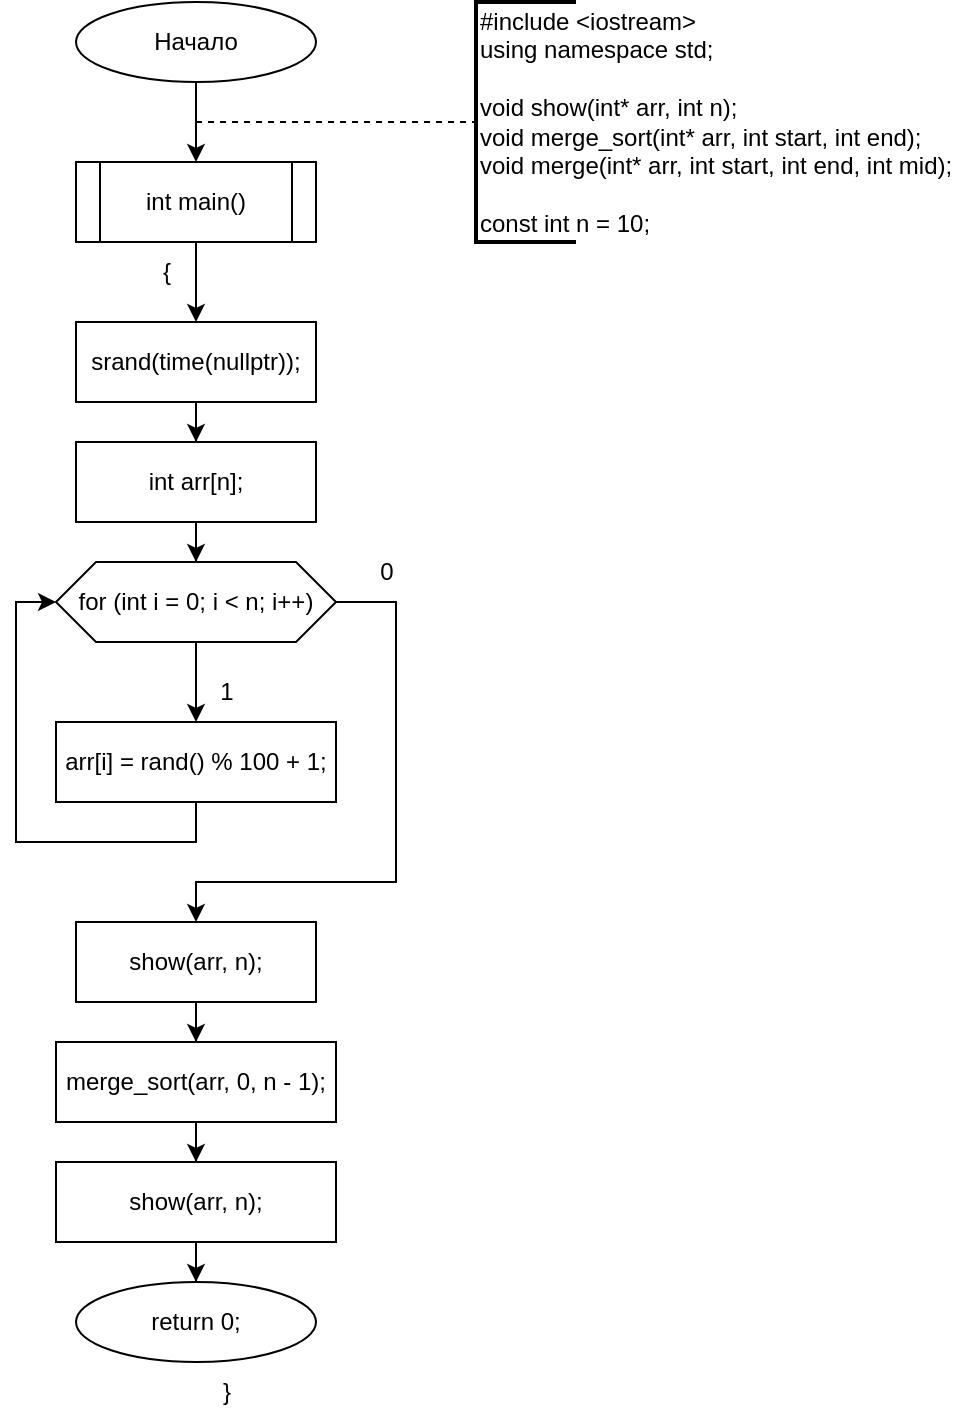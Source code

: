 <mxfile version="25.0.2" pages="4">
  <diagram name="main" id="k9XnCRZqyMejL9A2p0II">
    <mxGraphModel dx="1290" dy="717" grid="1" gridSize="10" guides="1" tooltips="1" connect="1" arrows="1" fold="1" page="1" pageScale="1" pageWidth="827" pageHeight="1169" math="0" shadow="0">
      <root>
        <mxCell id="0" />
        <mxCell id="1" parent="0" />
        <mxCell id="04NM6lnkHxrhFWZUbT2F-1" value="" style="edgeStyle=orthogonalEdgeStyle;rounded=0;orthogonalLoop=1;jettySize=auto;html=1;" edge="1" parent="1" source="04NM6lnkHxrhFWZUbT2F-2" target="04NM6lnkHxrhFWZUbT2F-4">
          <mxGeometry relative="1" as="geometry" />
        </mxCell>
        <mxCell id="04NM6lnkHxrhFWZUbT2F-2" value="Начало" style="ellipse;whiteSpace=wrap;html=1;" vertex="1" parent="1">
          <mxGeometry x="340" y="40" width="120" height="40" as="geometry" />
        </mxCell>
        <mxCell id="04NM6lnkHxrhFWZUbT2F-3" value="" style="edgeStyle=orthogonalEdgeStyle;rounded=0;orthogonalLoop=1;jettySize=auto;html=1;" edge="1" parent="1" source="04NM6lnkHxrhFWZUbT2F-4" target="04NM6lnkHxrhFWZUbT2F-8">
          <mxGeometry relative="1" as="geometry" />
        </mxCell>
        <mxCell id="04NM6lnkHxrhFWZUbT2F-4" value="int main()" style="shape=process;whiteSpace=wrap;html=1;backgroundOutline=1;" vertex="1" parent="1">
          <mxGeometry x="340" y="120" width="120" height="40" as="geometry" />
        </mxCell>
        <mxCell id="04NM6lnkHxrhFWZUbT2F-5" value="" style="endArrow=none;dashed=1;html=1;rounded=0;" edge="1" parent="1" target="04NM6lnkHxrhFWZUbT2F-6">
          <mxGeometry width="50" height="50" relative="1" as="geometry">
            <mxPoint x="400" y="100" as="sourcePoint" />
            <mxPoint x="560" y="100" as="targetPoint" />
          </mxGeometry>
        </mxCell>
        <mxCell id="04NM6lnkHxrhFWZUbT2F-6" value="&lt;div&gt;#include &amp;lt;iostream&amp;gt;&lt;/div&gt;&lt;div&gt;using namespace std;&lt;/div&gt;&lt;div&gt;&lt;br&gt;&lt;/div&gt;&lt;div&gt;void show(int* arr, int n);&lt;/div&gt;&lt;div&gt;void merge_sort(int* arr, int start, int end);&lt;/div&gt;&lt;div&gt;void merge(int* arr, int start, int end, int mid);&lt;/div&gt;&lt;div&gt;&lt;br&gt;&lt;/div&gt;&lt;div&gt;const int n = 10;&lt;/div&gt;" style="strokeWidth=2;html=1;shape=mxgraph.flowchart.annotation_1;align=left;pointerEvents=1;" vertex="1" parent="1">
          <mxGeometry x="540" y="40" width="50" height="120" as="geometry" />
        </mxCell>
        <mxCell id="04NM6lnkHxrhFWZUbT2F-7" value="" style="edgeStyle=orthogonalEdgeStyle;rounded=0;orthogonalLoop=1;jettySize=auto;html=1;" edge="1" parent="1" source="04NM6lnkHxrhFWZUbT2F-8" target="04NM6lnkHxrhFWZUbT2F-11">
          <mxGeometry relative="1" as="geometry" />
        </mxCell>
        <mxCell id="04NM6lnkHxrhFWZUbT2F-8" value="srand(time(nullptr));" style="whiteSpace=wrap;html=1;" vertex="1" parent="1">
          <mxGeometry x="340" y="200" width="120" height="40" as="geometry" />
        </mxCell>
        <mxCell id="04NM6lnkHxrhFWZUbT2F-9" value="{" style="text;html=1;align=center;verticalAlign=middle;resizable=0;points=[];autosize=1;strokeColor=none;fillColor=none;" vertex="1" parent="1">
          <mxGeometry x="370" y="160" width="30" height="30" as="geometry" />
        </mxCell>
        <mxCell id="04NM6lnkHxrhFWZUbT2F-10" value="" style="edgeStyle=orthogonalEdgeStyle;rounded=0;orthogonalLoop=1;jettySize=auto;html=1;" edge="1" parent="1" source="04NM6lnkHxrhFWZUbT2F-11" target="04NM6lnkHxrhFWZUbT2F-14">
          <mxGeometry relative="1" as="geometry" />
        </mxCell>
        <mxCell id="04NM6lnkHxrhFWZUbT2F-11" value="int arr[n];" style="whiteSpace=wrap;html=1;" vertex="1" parent="1">
          <mxGeometry x="340" y="260" width="120" height="40" as="geometry" />
        </mxCell>
        <mxCell id="04NM6lnkHxrhFWZUbT2F-12" value="" style="edgeStyle=orthogonalEdgeStyle;rounded=0;orthogonalLoop=1;jettySize=auto;html=1;" edge="1" parent="1" source="04NM6lnkHxrhFWZUbT2F-14" target="04NM6lnkHxrhFWZUbT2F-16">
          <mxGeometry relative="1" as="geometry" />
        </mxCell>
        <mxCell id="04NM6lnkHxrhFWZUbT2F-13" style="edgeStyle=orthogonalEdgeStyle;rounded=0;orthogonalLoop=1;jettySize=auto;html=1;entryX=0.5;entryY=0;entryDx=0;entryDy=0;" edge="1" parent="1" source="04NM6lnkHxrhFWZUbT2F-14" target="04NM6lnkHxrhFWZUbT2F-20">
          <mxGeometry relative="1" as="geometry">
            <mxPoint x="400" y="500" as="targetPoint" />
            <Array as="points">
              <mxPoint x="500" y="340" />
              <mxPoint x="500" y="480" />
              <mxPoint x="400" y="480" />
            </Array>
          </mxGeometry>
        </mxCell>
        <mxCell id="04NM6lnkHxrhFWZUbT2F-14" value="for (int i = 0; i &amp;lt; n; i++)" style="shape=hexagon;perimeter=hexagonPerimeter2;whiteSpace=wrap;html=1;fixedSize=1;" vertex="1" parent="1">
          <mxGeometry x="330" y="320" width="140" height="40" as="geometry" />
        </mxCell>
        <mxCell id="04NM6lnkHxrhFWZUbT2F-15" style="edgeStyle=orthogonalEdgeStyle;rounded=0;orthogonalLoop=1;jettySize=auto;html=1;entryX=0;entryY=0.5;entryDx=0;entryDy=0;" edge="1" parent="1" source="04NM6lnkHxrhFWZUbT2F-16" target="04NM6lnkHxrhFWZUbT2F-14">
          <mxGeometry relative="1" as="geometry">
            <Array as="points">
              <mxPoint x="400" y="460" />
              <mxPoint x="310" y="460" />
              <mxPoint x="310" y="340" />
            </Array>
          </mxGeometry>
        </mxCell>
        <mxCell id="04NM6lnkHxrhFWZUbT2F-16" value="arr[i] = rand() % 100 + 1;" style="whiteSpace=wrap;html=1;" vertex="1" parent="1">
          <mxGeometry x="330" y="400" width="140" height="40" as="geometry" />
        </mxCell>
        <mxCell id="04NM6lnkHxrhFWZUbT2F-17" value="1" style="text;html=1;align=center;verticalAlign=middle;resizable=0;points=[];autosize=1;strokeColor=none;fillColor=none;" vertex="1" parent="1">
          <mxGeometry x="400" y="370" width="30" height="30" as="geometry" />
        </mxCell>
        <mxCell id="04NM6lnkHxrhFWZUbT2F-18" value="0" style="text;html=1;align=center;verticalAlign=middle;resizable=0;points=[];autosize=1;strokeColor=none;fillColor=none;" vertex="1" parent="1">
          <mxGeometry x="480" y="310" width="30" height="30" as="geometry" />
        </mxCell>
        <mxCell id="04NM6lnkHxrhFWZUbT2F-19" value="" style="edgeStyle=orthogonalEdgeStyle;rounded=0;orthogonalLoop=1;jettySize=auto;html=1;" edge="1" parent="1" source="04NM6lnkHxrhFWZUbT2F-20" target="04NM6lnkHxrhFWZUbT2F-22">
          <mxGeometry relative="1" as="geometry" />
        </mxCell>
        <mxCell id="04NM6lnkHxrhFWZUbT2F-20" value="show(arr, n);" style="rounded=0;whiteSpace=wrap;html=1;" vertex="1" parent="1">
          <mxGeometry x="340" y="500" width="120" height="40" as="geometry" />
        </mxCell>
        <mxCell id="04NM6lnkHxrhFWZUbT2F-21" value="" style="edgeStyle=orthogonalEdgeStyle;rounded=0;orthogonalLoop=1;jettySize=auto;html=1;" edge="1" parent="1" source="04NM6lnkHxrhFWZUbT2F-22" target="04NM6lnkHxrhFWZUbT2F-24">
          <mxGeometry relative="1" as="geometry" />
        </mxCell>
        <mxCell id="04NM6lnkHxrhFWZUbT2F-22" value="merge_sort(arr, 0, n - 1);" style="rounded=0;whiteSpace=wrap;html=1;" vertex="1" parent="1">
          <mxGeometry x="330" y="560" width="140" height="40" as="geometry" />
        </mxCell>
        <mxCell id="04NM6lnkHxrhFWZUbT2F-23" style="edgeStyle=orthogonalEdgeStyle;rounded=0;orthogonalLoop=1;jettySize=auto;html=1;entryX=0.5;entryY=0;entryDx=0;entryDy=0;" edge="1" parent="1" source="04NM6lnkHxrhFWZUbT2F-24" target="04NM6lnkHxrhFWZUbT2F-25">
          <mxGeometry relative="1" as="geometry">
            <mxPoint x="400" y="680" as="targetPoint" />
          </mxGeometry>
        </mxCell>
        <mxCell id="04NM6lnkHxrhFWZUbT2F-24" value="show(arr, n);" style="rounded=0;whiteSpace=wrap;html=1;" vertex="1" parent="1">
          <mxGeometry x="330" y="620" width="140" height="40" as="geometry" />
        </mxCell>
        <mxCell id="04NM6lnkHxrhFWZUbT2F-25" value="return 0;" style="ellipse;whiteSpace=wrap;html=1;" vertex="1" parent="1">
          <mxGeometry x="340" y="680" width="120" height="40" as="geometry" />
        </mxCell>
        <mxCell id="04NM6lnkHxrhFWZUbT2F-26" value="}" style="text;html=1;align=center;verticalAlign=middle;resizable=0;points=[];autosize=1;strokeColor=none;fillColor=none;" vertex="1" parent="1">
          <mxGeometry x="400" y="720" width="30" height="30" as="geometry" />
        </mxCell>
      </root>
    </mxGraphModel>
  </diagram>
  <diagram id="jWQMVL7LV0wtnsZw7JHM" name="show">
    <mxGraphModel dx="1290" dy="717" grid="1" gridSize="10" guides="1" tooltips="1" connect="1" arrows="1" fold="1" page="1" pageScale="1" pageWidth="827" pageHeight="1169" math="0" shadow="0">
      <root>
        <mxCell id="0" />
        <mxCell id="1" parent="0" />
        <mxCell id="QiQzo3EebIzRi4TxgKpJ-1" value="" style="edgeStyle=orthogonalEdgeStyle;rounded=0;orthogonalLoop=1;jettySize=auto;html=1;" edge="1" parent="1" source="QiQzo3EebIzRi4TxgKpJ-2" target="QiQzo3EebIzRi4TxgKpJ-4">
          <mxGeometry relative="1" as="geometry" />
        </mxCell>
        <mxCell id="QiQzo3EebIzRi4TxgKpJ-2" value="void show(int* arr, int n)" style="shape=process;whiteSpace=wrap;html=1;backgroundOutline=1;size=0.048;" vertex="1" parent="1">
          <mxGeometry x="320" y="40" width="160" height="40" as="geometry" />
        </mxCell>
        <mxCell id="QiQzo3EebIzRi4TxgKpJ-3" value="" style="edgeStyle=orthogonalEdgeStyle;rounded=0;orthogonalLoop=1;jettySize=auto;html=1;" edge="1" parent="1" source="QiQzo3EebIzRi4TxgKpJ-4" target="QiQzo3EebIzRi4TxgKpJ-8">
          <mxGeometry relative="1" as="geometry" />
        </mxCell>
        <mxCell id="QiQzo3EebIzRi4TxgKpJ-4" value="cout &amp;lt;&amp;lt; &#39;{&#39;;" style="shape=parallelogram;perimeter=parallelogramPerimeter;whiteSpace=wrap;html=1;fixedSize=1;" vertex="1" parent="1">
          <mxGeometry x="340" y="120" width="120" height="40" as="geometry" />
        </mxCell>
        <mxCell id="QiQzo3EebIzRi4TxgKpJ-5" value="{" style="text;html=1;align=center;verticalAlign=middle;resizable=0;points=[];autosize=1;strokeColor=none;fillColor=none;" vertex="1" parent="1">
          <mxGeometry x="370" y="80" width="30" height="30" as="geometry" />
        </mxCell>
        <mxCell id="QiQzo3EebIzRi4TxgKpJ-6" value="" style="edgeStyle=orthogonalEdgeStyle;rounded=0;orthogonalLoop=1;jettySize=auto;html=1;" edge="1" parent="1" source="QiQzo3EebIzRi4TxgKpJ-8" target="QiQzo3EebIzRi4TxgKpJ-10">
          <mxGeometry relative="1" as="geometry" />
        </mxCell>
        <mxCell id="QiQzo3EebIzRi4TxgKpJ-7" value="" style="edgeStyle=orthogonalEdgeStyle;rounded=0;orthogonalLoop=1;jettySize=auto;html=1;" edge="1" parent="1" source="QiQzo3EebIzRi4TxgKpJ-8" target="QiQzo3EebIzRi4TxgKpJ-13">
          <mxGeometry relative="1" as="geometry" />
        </mxCell>
        <mxCell id="QiQzo3EebIzRi4TxgKpJ-8" value="for (int i = 0; i &amp;lt; n; i++)" style="shape=hexagon;perimeter=hexagonPerimeter2;whiteSpace=wrap;html=1;fixedSize=1;" vertex="1" parent="1">
          <mxGeometry x="325" y="180" width="150" height="40" as="geometry" />
        </mxCell>
        <mxCell id="QiQzo3EebIzRi4TxgKpJ-9" style="edgeStyle=orthogonalEdgeStyle;rounded=0;orthogonalLoop=1;jettySize=auto;html=1;entryX=0;entryY=0.5;entryDx=0;entryDy=0;" edge="1" parent="1" source="QiQzo3EebIzRi4TxgKpJ-10" target="QiQzo3EebIzRi4TxgKpJ-8">
          <mxGeometry relative="1" as="geometry">
            <Array as="points">
              <mxPoint x="400" y="320" />
              <mxPoint x="255" y="320" />
              <mxPoint x="255" y="200" />
            </Array>
          </mxGeometry>
        </mxCell>
        <mxCell id="QiQzo3EebIzRi4TxgKpJ-10" value="cout &amp;lt;&amp;lt; arr[i] &amp;lt;&amp;lt; ((i == n - 1) ? &quot;}\n&quot; : &quot;, &quot;);" style="shape=parallelogram;perimeter=parallelogramPerimeter;whiteSpace=wrap;html=1;fixedSize=1;" vertex="1" parent="1">
          <mxGeometry x="275" y="260" width="250" height="40" as="geometry" />
        </mxCell>
        <mxCell id="QiQzo3EebIzRi4TxgKpJ-11" value="1" style="text;html=1;align=center;verticalAlign=middle;resizable=0;points=[];autosize=1;strokeColor=none;fillColor=none;" vertex="1" parent="1">
          <mxGeometry x="399" y="230" width="30" height="30" as="geometry" />
        </mxCell>
        <mxCell id="QiQzo3EebIzRi4TxgKpJ-12" style="edgeStyle=orthogonalEdgeStyle;rounded=0;orthogonalLoop=1;jettySize=auto;html=1;entryX=0.5;entryY=0;entryDx=0;entryDy=0;" edge="1" parent="1" source="QiQzo3EebIzRi4TxgKpJ-13" target="QiQzo3EebIzRi4TxgKpJ-15">
          <mxGeometry relative="1" as="geometry" />
        </mxCell>
        <mxCell id="QiQzo3EebIzRi4TxgKpJ-13" value="cout &amp;lt;&amp;lt; endl;" style="shape=parallelogram;perimeter=parallelogramPerimeter;whiteSpace=wrap;html=1;fixedSize=1;" vertex="1" parent="1">
          <mxGeometry x="580" y="260" width="120" height="40" as="geometry" />
        </mxCell>
        <mxCell id="QiQzo3EebIzRi4TxgKpJ-14" value="0" style="text;html=1;align=center;verticalAlign=middle;resizable=0;points=[];autosize=1;strokeColor=none;fillColor=none;" vertex="1" parent="1">
          <mxGeometry x="610" y="168" width="30" height="30" as="geometry" />
        </mxCell>
        <mxCell id="QiQzo3EebIzRi4TxgKpJ-15" value="return;" style="ellipse;whiteSpace=wrap;html=1;" vertex="1" parent="1">
          <mxGeometry x="580" y="320" width="120" height="40" as="geometry" />
        </mxCell>
        <mxCell id="QiQzo3EebIzRi4TxgKpJ-16" value="}" style="text;html=1;align=center;verticalAlign=middle;resizable=0;points=[];autosize=1;strokeColor=none;fillColor=none;" vertex="1" parent="1">
          <mxGeometry x="640" y="360" width="30" height="30" as="geometry" />
        </mxCell>
      </root>
    </mxGraphModel>
  </diagram>
  <diagram id="SOQSSt9yNcXis4ABoz65" name="merge">
    <mxGraphModel dx="2150" dy="1195" grid="1" gridSize="10" guides="1" tooltips="1" connect="1" arrows="1" fold="1" page="1" pageScale="1" pageWidth="827" pageHeight="1169" math="0" shadow="0">
      <root>
        <mxCell id="0" />
        <mxCell id="1" parent="0" />
        <mxCell id="GhJUL1ukpJeqCDDRnwHy-4" value="" style="edgeStyle=orthogonalEdgeStyle;rounded=0;orthogonalLoop=1;jettySize=auto;html=1;" edge="1" parent="1" source="GhJUL1ukpJeqCDDRnwHy-2" target="GhJUL1ukpJeqCDDRnwHy-3">
          <mxGeometry relative="1" as="geometry" />
        </mxCell>
        <mxCell id="GhJUL1ukpJeqCDDRnwHy-2" value="void merge(int* arr, int start, int end, int mid)" style="shape=process;whiteSpace=wrap;html=1;backgroundOutline=1;size=0.04;" vertex="1" parent="1">
          <mxGeometry x="270" y="80" width="260" height="40" as="geometry" />
        </mxCell>
        <mxCell id="GhJUL1ukpJeqCDDRnwHy-7" value="" style="edgeStyle=orthogonalEdgeStyle;rounded=0;orthogonalLoop=1;jettySize=auto;html=1;" edge="1" parent="1" source="GhJUL1ukpJeqCDDRnwHy-3" target="GhJUL1ukpJeqCDDRnwHy-6">
          <mxGeometry relative="1" as="geometry" />
        </mxCell>
        <mxCell id="GhJUL1ukpJeqCDDRnwHy-3" value="int left = start;" style="whiteSpace=wrap;html=1;" vertex="1" parent="1">
          <mxGeometry x="340" y="160" width="120" height="40" as="geometry" />
        </mxCell>
        <mxCell id="GhJUL1ukpJeqCDDRnwHy-5" value="{" style="text;html=1;align=center;verticalAlign=middle;resizable=0;points=[];autosize=1;strokeColor=none;fillColor=none;" vertex="1" parent="1">
          <mxGeometry x="370" y="120" width="30" height="30" as="geometry" />
        </mxCell>
        <mxCell id="GhJUL1ukpJeqCDDRnwHy-9" value="" style="edgeStyle=orthogonalEdgeStyle;rounded=0;orthogonalLoop=1;jettySize=auto;html=1;" edge="1" parent="1" source="GhJUL1ukpJeqCDDRnwHy-6" target="GhJUL1ukpJeqCDDRnwHy-8">
          <mxGeometry relative="1" as="geometry" />
        </mxCell>
        <mxCell id="GhJUL1ukpJeqCDDRnwHy-6" value="int right = mid + 1;" style="whiteSpace=wrap;html=1;" vertex="1" parent="1">
          <mxGeometry x="340" y="220" width="120" height="40" as="geometry" />
        </mxCell>
        <mxCell id="GhJUL1ukpJeqCDDRnwHy-11" value="" style="edgeStyle=orthogonalEdgeStyle;rounded=0;orthogonalLoop=1;jettySize=auto;html=1;" edge="1" parent="1" source="GhJUL1ukpJeqCDDRnwHy-8" target="GhJUL1ukpJeqCDDRnwHy-10">
          <mxGeometry relative="1" as="geometry" />
        </mxCell>
        <mxCell id="GhJUL1ukpJeqCDDRnwHy-8" value="int len = end - start + 1;" style="whiteSpace=wrap;html=1;" vertex="1" parent="1">
          <mxGeometry x="335" y="280" width="130" height="40" as="geometry" />
        </mxCell>
        <mxCell id="GhJUL1ukpJeqCDDRnwHy-13" value="" style="edgeStyle=orthogonalEdgeStyle;rounded=0;orthogonalLoop=1;jettySize=auto;html=1;" edge="1" parent="1" source="GhJUL1ukpJeqCDDRnwHy-10" target="GhJUL1ukpJeqCDDRnwHy-12">
          <mxGeometry relative="1" as="geometry" />
        </mxCell>
        <mxCell id="GhJUL1ukpJeqCDDRnwHy-10" value="int* merge_arr = new int[len];" style="whiteSpace=wrap;html=1;" vertex="1" parent="1">
          <mxGeometry x="312.5" y="340" width="175" height="40" as="geometry" />
        </mxCell>
        <mxCell id="GhJUL1ukpJeqCDDRnwHy-15" value="" style="edgeStyle=orthogonalEdgeStyle;rounded=0;orthogonalLoop=1;jettySize=auto;html=1;" edge="1" parent="1" source="GhJUL1ukpJeqCDDRnwHy-12" target="GhJUL1ukpJeqCDDRnwHy-14">
          <mxGeometry relative="1" as="geometry" />
        </mxCell>
        <mxCell id="GhJUL1ukpJeqCDDRnwHy-26" style="edgeStyle=orthogonalEdgeStyle;rounded=0;orthogonalLoop=1;jettySize=auto;html=1;entryX=0.5;entryY=0;entryDx=0;entryDy=0;" edge="1" parent="1" source="GhJUL1ukpJeqCDDRnwHy-12" target="GhJUL1ukpJeqCDDRnwHy-28">
          <mxGeometry relative="1" as="geometry">
            <mxPoint x="400" y="680" as="targetPoint" />
            <Array as="points">
              <mxPoint x="720" y="420" />
              <mxPoint x="720" y="660" />
              <mxPoint x="400" y="660" />
              <mxPoint x="400" y="680" />
            </Array>
          </mxGeometry>
        </mxCell>
        <mxCell id="GhJUL1ukpJeqCDDRnwHy-12" value="for (int i = 0; i &amp;lt; len; i++)" style="shape=hexagon;perimeter=hexagonPerimeter2;whiteSpace=wrap;html=1;fixedSize=1;" vertex="1" parent="1">
          <mxGeometry x="325" y="400" width="150" height="40" as="geometry" />
        </mxCell>
        <mxCell id="GhJUL1ukpJeqCDDRnwHy-18" value="" style="edgeStyle=orthogonalEdgeStyle;rounded=0;orthogonalLoop=1;jettySize=auto;html=1;entryX=0.5;entryY=0;entryDx=0;entryDy=0;exitX=0;exitY=0.5;exitDx=0;exitDy=0;" edge="1" parent="1" source="GhJUL1ukpJeqCDDRnwHy-14" target="GhJUL1ukpJeqCDDRnwHy-17">
          <mxGeometry relative="1" as="geometry" />
        </mxCell>
        <mxCell id="GhJUL1ukpJeqCDDRnwHy-20" value="" style="edgeStyle=orthogonalEdgeStyle;rounded=0;orthogonalLoop=1;jettySize=auto;html=1;exitX=1;exitY=0.5;exitDx=0;exitDy=0;" edge="1" parent="1" source="GhJUL1ukpJeqCDDRnwHy-14" target="GhJUL1ukpJeqCDDRnwHy-19">
          <mxGeometry relative="1" as="geometry" />
        </mxCell>
        <mxCell id="GhJUL1ukpJeqCDDRnwHy-14" value="if (left &amp;lt;= mid &amp;amp;&amp;amp; (right &amp;gt; end || arr[left] &amp;lt; arr[right]))" style="rhombus;whiteSpace=wrap;html=1;" vertex="1" parent="1">
          <mxGeometry x="240" y="480" width="320" height="80" as="geometry" />
        </mxCell>
        <mxCell id="GhJUL1ukpJeqCDDRnwHy-16" value="1" style="text;html=1;align=center;verticalAlign=middle;resizable=0;points=[];autosize=1;strokeColor=none;fillColor=none;" vertex="1" parent="1">
          <mxGeometry x="400" y="450" width="30" height="30" as="geometry" />
        </mxCell>
        <mxCell id="GhJUL1ukpJeqCDDRnwHy-23" style="edgeStyle=orthogonalEdgeStyle;rounded=0;orthogonalLoop=1;jettySize=auto;html=1;exitX=0.5;exitY=1;exitDx=0;exitDy=0;" edge="1" parent="1" source="GhJUL1ukpJeqCDDRnwHy-17">
          <mxGeometry relative="1" as="geometry">
            <mxPoint x="400" y="620" as="targetPoint" />
            <Array as="points">
              <mxPoint x="181" y="620" />
            </Array>
          </mxGeometry>
        </mxCell>
        <mxCell id="GhJUL1ukpJeqCDDRnwHy-17" value="merge_arr[i] = arr[left++];" style="whiteSpace=wrap;html=1;" vertex="1" parent="1">
          <mxGeometry x="102.68" y="560" width="157.32" height="40" as="geometry" />
        </mxCell>
        <mxCell id="GhJUL1ukpJeqCDDRnwHy-24" style="edgeStyle=orthogonalEdgeStyle;rounded=0;orthogonalLoop=1;jettySize=auto;html=1;" edge="1" parent="1" source="GhJUL1ukpJeqCDDRnwHy-19">
          <mxGeometry relative="1" as="geometry">
            <mxPoint x="400" y="620" as="targetPoint" />
            <Array as="points">
              <mxPoint x="620" y="620" />
            </Array>
          </mxGeometry>
        </mxCell>
        <mxCell id="GhJUL1ukpJeqCDDRnwHy-19" value="merge_arr[i] = arr[right++];" style="whiteSpace=wrap;html=1;" vertex="1" parent="1">
          <mxGeometry x="540" y="555" width="160" height="45" as="geometry" />
        </mxCell>
        <mxCell id="GhJUL1ukpJeqCDDRnwHy-21" value="1" style="text;html=1;align=center;verticalAlign=middle;resizable=0;points=[];autosize=1;strokeColor=none;fillColor=none;" vertex="1" parent="1">
          <mxGeometry x="180" y="490" width="30" height="30" as="geometry" />
        </mxCell>
        <mxCell id="GhJUL1ukpJeqCDDRnwHy-22" value="0" style="text;html=1;align=center;verticalAlign=middle;resizable=0;points=[];autosize=1;strokeColor=none;fillColor=none;" vertex="1" parent="1">
          <mxGeometry x="595" y="490" width="30" height="30" as="geometry" />
        </mxCell>
        <mxCell id="GhJUL1ukpJeqCDDRnwHy-25" value="" style="endArrow=classic;html=1;rounded=0;entryX=0;entryY=0.5;entryDx=0;entryDy=0;" edge="1" parent="1" target="GhJUL1ukpJeqCDDRnwHy-12">
          <mxGeometry width="50" height="50" relative="1" as="geometry">
            <mxPoint x="400" y="620" as="sourcePoint" />
            <mxPoint x="230" y="410" as="targetPoint" />
            <Array as="points">
              <mxPoint x="400" y="640" />
              <mxPoint x="80" y="640" />
              <mxPoint x="80" y="420" />
            </Array>
          </mxGeometry>
        </mxCell>
        <mxCell id="GhJUL1ukpJeqCDDRnwHy-27" value="0" style="text;html=1;align=center;verticalAlign=middle;resizable=0;points=[];autosize=1;strokeColor=none;fillColor=none;" vertex="1" parent="1">
          <mxGeometry x="690" y="390" width="30" height="30" as="geometry" />
        </mxCell>
        <mxCell id="GhJUL1ukpJeqCDDRnwHy-30" value="" style="edgeStyle=orthogonalEdgeStyle;rounded=0;orthogonalLoop=1;jettySize=auto;html=1;" edge="1" parent="1" source="GhJUL1ukpJeqCDDRnwHy-28" target="GhJUL1ukpJeqCDDRnwHy-29">
          <mxGeometry relative="1" as="geometry" />
        </mxCell>
        <mxCell id="GhJUL1ukpJeqCDDRnwHy-28" value="int ind = start;" style="rounded=0;whiteSpace=wrap;html=1;" vertex="1" parent="1">
          <mxGeometry x="340" y="680" width="120" height="40" as="geometry" />
        </mxCell>
        <mxCell id="GhJUL1ukpJeqCDDRnwHy-32" value="" style="edgeStyle=orthogonalEdgeStyle;rounded=0;orthogonalLoop=1;jettySize=auto;html=1;" edge="1" parent="1" source="GhJUL1ukpJeqCDDRnwHy-29" target="GhJUL1ukpJeqCDDRnwHy-31">
          <mxGeometry relative="1" as="geometry" />
        </mxCell>
        <mxCell id="GhJUL1ukpJeqCDDRnwHy-35" style="edgeStyle=orthogonalEdgeStyle;rounded=0;orthogonalLoop=1;jettySize=auto;html=1;" edge="1" parent="1" source="GhJUL1ukpJeqCDDRnwHy-29" target="GhJUL1ukpJeqCDDRnwHy-37">
          <mxGeometry relative="1" as="geometry">
            <mxPoint x="400" y="920" as="targetPoint" />
            <Array as="points">
              <mxPoint x="510" y="760" />
              <mxPoint x="510" y="900" />
              <mxPoint x="400" y="900" />
            </Array>
          </mxGeometry>
        </mxCell>
        <mxCell id="GhJUL1ukpJeqCDDRnwHy-29" value="for (int i = 0; i &amp;lt; len; i++)" style="shape=hexagon;perimeter=hexagonPerimeter2;whiteSpace=wrap;html=1;fixedSize=1;rounded=0;" vertex="1" parent="1">
          <mxGeometry x="325" y="740" width="150" height="40" as="geometry" />
        </mxCell>
        <mxCell id="GhJUL1ukpJeqCDDRnwHy-34" style="edgeStyle=orthogonalEdgeStyle;rounded=0;orthogonalLoop=1;jettySize=auto;html=1;entryX=0;entryY=0.5;entryDx=0;entryDy=0;" edge="1" parent="1" source="GhJUL1ukpJeqCDDRnwHy-31" target="GhJUL1ukpJeqCDDRnwHy-29">
          <mxGeometry relative="1" as="geometry">
            <Array as="points">
              <mxPoint x="400" y="880" />
              <mxPoint x="305" y="880" />
              <mxPoint x="305" y="760" />
            </Array>
          </mxGeometry>
        </mxCell>
        <mxCell id="GhJUL1ukpJeqCDDRnwHy-31" value="arr[ind++] = merge_arr[i];" style="whiteSpace=wrap;html=1;rounded=0;" vertex="1" parent="1">
          <mxGeometry x="330" y="820" width="140" height="40" as="geometry" />
        </mxCell>
        <mxCell id="GhJUL1ukpJeqCDDRnwHy-33" value="1" style="text;html=1;align=center;verticalAlign=middle;resizable=0;points=[];autosize=1;strokeColor=none;fillColor=none;" vertex="1" parent="1">
          <mxGeometry x="400" y="790" width="30" height="30" as="geometry" />
        </mxCell>
        <mxCell id="GhJUL1ukpJeqCDDRnwHy-36" value="0" style="text;html=1;align=center;verticalAlign=middle;resizable=0;points=[];autosize=1;strokeColor=none;fillColor=none;" vertex="1" parent="1">
          <mxGeometry x="487.5" y="730" width="30" height="30" as="geometry" />
        </mxCell>
        <mxCell id="GhJUL1ukpJeqCDDRnwHy-39" style="edgeStyle=orthogonalEdgeStyle;rounded=0;orthogonalLoop=1;jettySize=auto;html=1;entryX=0.5;entryY=0;entryDx=0;entryDy=0;" edge="1" parent="1" source="GhJUL1ukpJeqCDDRnwHy-37" target="GhJUL1ukpJeqCDDRnwHy-38">
          <mxGeometry relative="1" as="geometry" />
        </mxCell>
        <mxCell id="GhJUL1ukpJeqCDDRnwHy-37" value="delete[] merge_arr;" style="rounded=0;whiteSpace=wrap;html=1;" vertex="1" parent="1">
          <mxGeometry x="340" y="920" width="120" height="40" as="geometry" />
        </mxCell>
        <mxCell id="GhJUL1ukpJeqCDDRnwHy-38" value="return;" style="ellipse;whiteSpace=wrap;html=1;" vertex="1" parent="1">
          <mxGeometry x="340" y="980" width="120" height="40" as="geometry" />
        </mxCell>
        <mxCell id="GhJUL1ukpJeqCDDRnwHy-41" value="}" style="text;html=1;align=center;verticalAlign=middle;resizable=0;points=[];autosize=1;strokeColor=none;fillColor=none;" vertex="1" parent="1">
          <mxGeometry x="400" y="1020" width="30" height="30" as="geometry" />
        </mxCell>
      </root>
    </mxGraphModel>
  </diagram>
  <diagram id="n2FssSvcznQbiYF3c6GH" name="merge_sort">
    <mxGraphModel dx="956" dy="531" grid="1" gridSize="10" guides="1" tooltips="1" connect="1" arrows="1" fold="1" page="1" pageScale="1" pageWidth="827" pageHeight="1169" math="0" shadow="0">
      <root>
        <mxCell id="0" />
        <mxCell id="1" parent="0" />
        <mxCell id="6qdQTKM2e8GancQJ4McY-4" value="" style="edgeStyle=orthogonalEdgeStyle;rounded=0;orthogonalLoop=1;jettySize=auto;html=1;" edge="1" parent="1" source="6qdQTKM2e8GancQJ4McY-2" target="6qdQTKM2e8GancQJ4McY-3">
          <mxGeometry relative="1" as="geometry" />
        </mxCell>
        <mxCell id="6qdQTKM2e8GancQJ4McY-2" value="void merge_sort(int* arr, int start, int end)" style="shape=process;whiteSpace=wrap;html=1;backgroundOutline=1;size=0.036;" vertex="1" parent="1">
          <mxGeometry x="280" y="40" width="240" height="40" as="geometry" />
        </mxCell>
        <mxCell id="6qdQTKM2e8GancQJ4McY-6" style="edgeStyle=orthogonalEdgeStyle;rounded=0;orthogonalLoop=1;jettySize=auto;html=1;entryX=0.5;entryY=0;entryDx=0;entryDy=0;" edge="1" parent="1" source="6qdQTKM2e8GancQJ4McY-3" target="OzxyLUcGgoNtdT6nSHbe-1">
          <mxGeometry relative="1" as="geometry">
            <mxPoint x="280" y="160" as="targetPoint" />
            <Array as="points">
              <mxPoint x="280" y="140" />
            </Array>
          </mxGeometry>
        </mxCell>
        <mxCell id="OzxyLUcGgoNtdT6nSHbe-3" style="edgeStyle=orthogonalEdgeStyle;rounded=0;orthogonalLoop=1;jettySize=auto;html=1;" edge="1" parent="1" source="6qdQTKM2e8GancQJ4McY-3">
          <mxGeometry relative="1" as="geometry">
            <mxPoint x="400" y="220" as="targetPoint" />
            <Array as="points">
              <mxPoint x="500" y="140" />
              <mxPoint x="500" y="220" />
            </Array>
          </mxGeometry>
        </mxCell>
        <mxCell id="6qdQTKM2e8GancQJ4McY-3" value="if (start &amp;gt;= end)" style="rhombus;whiteSpace=wrap;html=1;" vertex="1" parent="1">
          <mxGeometry x="335" y="120" width="130" height="40" as="geometry" />
        </mxCell>
        <mxCell id="6qdQTKM2e8GancQJ4McY-5" value="{" style="text;html=1;align=center;verticalAlign=middle;resizable=0;points=[];autosize=1;strokeColor=none;fillColor=none;" vertex="1" parent="1">
          <mxGeometry x="375" y="80" width="30" height="30" as="geometry" />
        </mxCell>
        <mxCell id="OzxyLUcGgoNtdT6nSHbe-2" style="edgeStyle=orthogonalEdgeStyle;rounded=0;orthogonalLoop=1;jettySize=auto;html=1;" edge="1" parent="1" source="OzxyLUcGgoNtdT6nSHbe-1">
          <mxGeometry relative="1" as="geometry">
            <mxPoint x="400" y="220" as="targetPoint" />
            <Array as="points">
              <mxPoint x="280" y="220" />
            </Array>
          </mxGeometry>
        </mxCell>
        <mxCell id="OzxyLUcGgoNtdT6nSHbe-1" value="return;" style="ellipse;whiteSpace=wrap;html=1;" vertex="1" parent="1">
          <mxGeometry x="220" y="160" width="120" height="40" as="geometry" />
        </mxCell>
        <mxCell id="OzxyLUcGgoNtdT6nSHbe-4" value="1" style="text;html=1;align=center;verticalAlign=middle;resizable=0;points=[];autosize=1;strokeColor=none;fillColor=none;" vertex="1" parent="1">
          <mxGeometry x="280" y="110" width="30" height="30" as="geometry" />
        </mxCell>
        <mxCell id="OzxyLUcGgoNtdT6nSHbe-5" value="0" style="text;html=1;align=center;verticalAlign=middle;resizable=0;points=[];autosize=1;strokeColor=none;fillColor=none;" vertex="1" parent="1">
          <mxGeometry x="475" y="110" width="30" height="30" as="geometry" />
        </mxCell>
        <mxCell id="OzxyLUcGgoNtdT6nSHbe-6" value="" style="endArrow=classic;html=1;rounded=0;" edge="1" parent="1" target="OzxyLUcGgoNtdT6nSHbe-7">
          <mxGeometry width="50" height="50" relative="1" as="geometry">
            <mxPoint x="400" y="220" as="sourcePoint" />
            <mxPoint x="400" y="240" as="targetPoint" />
          </mxGeometry>
        </mxCell>
        <mxCell id="OzxyLUcGgoNtdT6nSHbe-9" value="" style="edgeStyle=orthogonalEdgeStyle;rounded=0;orthogonalLoop=1;jettySize=auto;html=1;" edge="1" parent="1" source="OzxyLUcGgoNtdT6nSHbe-7" target="OzxyLUcGgoNtdT6nSHbe-8">
          <mxGeometry relative="1" as="geometry" />
        </mxCell>
        <mxCell id="OzxyLUcGgoNtdT6nSHbe-7" value="int mid = (start + end) / 2;" style="rounded=0;whiteSpace=wrap;html=1;" vertex="1" parent="1">
          <mxGeometry x="330" y="240" width="140" height="40" as="geometry" />
        </mxCell>
        <mxCell id="OzxyLUcGgoNtdT6nSHbe-11" value="" style="edgeStyle=orthogonalEdgeStyle;rounded=0;orthogonalLoop=1;jettySize=auto;html=1;" edge="1" parent="1" source="OzxyLUcGgoNtdT6nSHbe-8" target="OzxyLUcGgoNtdT6nSHbe-10">
          <mxGeometry relative="1" as="geometry" />
        </mxCell>
        <mxCell id="OzxyLUcGgoNtdT6nSHbe-8" value="merge_sort(arr, start, mid);" style="rounded=0;whiteSpace=wrap;html=1;" vertex="1" parent="1">
          <mxGeometry x="315" y="300" width="170" height="40" as="geometry" />
        </mxCell>
        <mxCell id="OzxyLUcGgoNtdT6nSHbe-13" value="" style="edgeStyle=orthogonalEdgeStyle;rounded=0;orthogonalLoop=1;jettySize=auto;html=1;" edge="1" parent="1" source="OzxyLUcGgoNtdT6nSHbe-10" target="OzxyLUcGgoNtdT6nSHbe-12">
          <mxGeometry relative="1" as="geometry" />
        </mxCell>
        <mxCell id="OzxyLUcGgoNtdT6nSHbe-10" value="merge_sort(arr, mid + 1, end);" style="rounded=0;whiteSpace=wrap;html=1;" vertex="1" parent="1">
          <mxGeometry x="315" y="360" width="170" height="40" as="geometry" />
        </mxCell>
        <mxCell id="OzxyLUcGgoNtdT6nSHbe-15" style="edgeStyle=orthogonalEdgeStyle;rounded=0;orthogonalLoop=1;jettySize=auto;html=1;entryX=0.5;entryY=0;entryDx=0;entryDy=0;" edge="1" parent="1" source="OzxyLUcGgoNtdT6nSHbe-12" target="OzxyLUcGgoNtdT6nSHbe-14">
          <mxGeometry relative="1" as="geometry" />
        </mxCell>
        <mxCell id="OzxyLUcGgoNtdT6nSHbe-12" value="merge(arr, start, end, mid);" style="rounded=0;whiteSpace=wrap;html=1;" vertex="1" parent="1">
          <mxGeometry x="315" y="420" width="170" height="40" as="geometry" />
        </mxCell>
        <mxCell id="OzxyLUcGgoNtdT6nSHbe-14" value="return;" style="ellipse;whiteSpace=wrap;html=1;" vertex="1" parent="1">
          <mxGeometry x="340" y="480" width="120" height="40" as="geometry" />
        </mxCell>
        <mxCell id="OzxyLUcGgoNtdT6nSHbe-16" value="}" style="text;html=1;align=center;verticalAlign=middle;resizable=0;points=[];autosize=1;strokeColor=none;fillColor=none;" vertex="1" parent="1">
          <mxGeometry x="399" y="520" width="30" height="30" as="geometry" />
        </mxCell>
      </root>
    </mxGraphModel>
  </diagram>
</mxfile>

